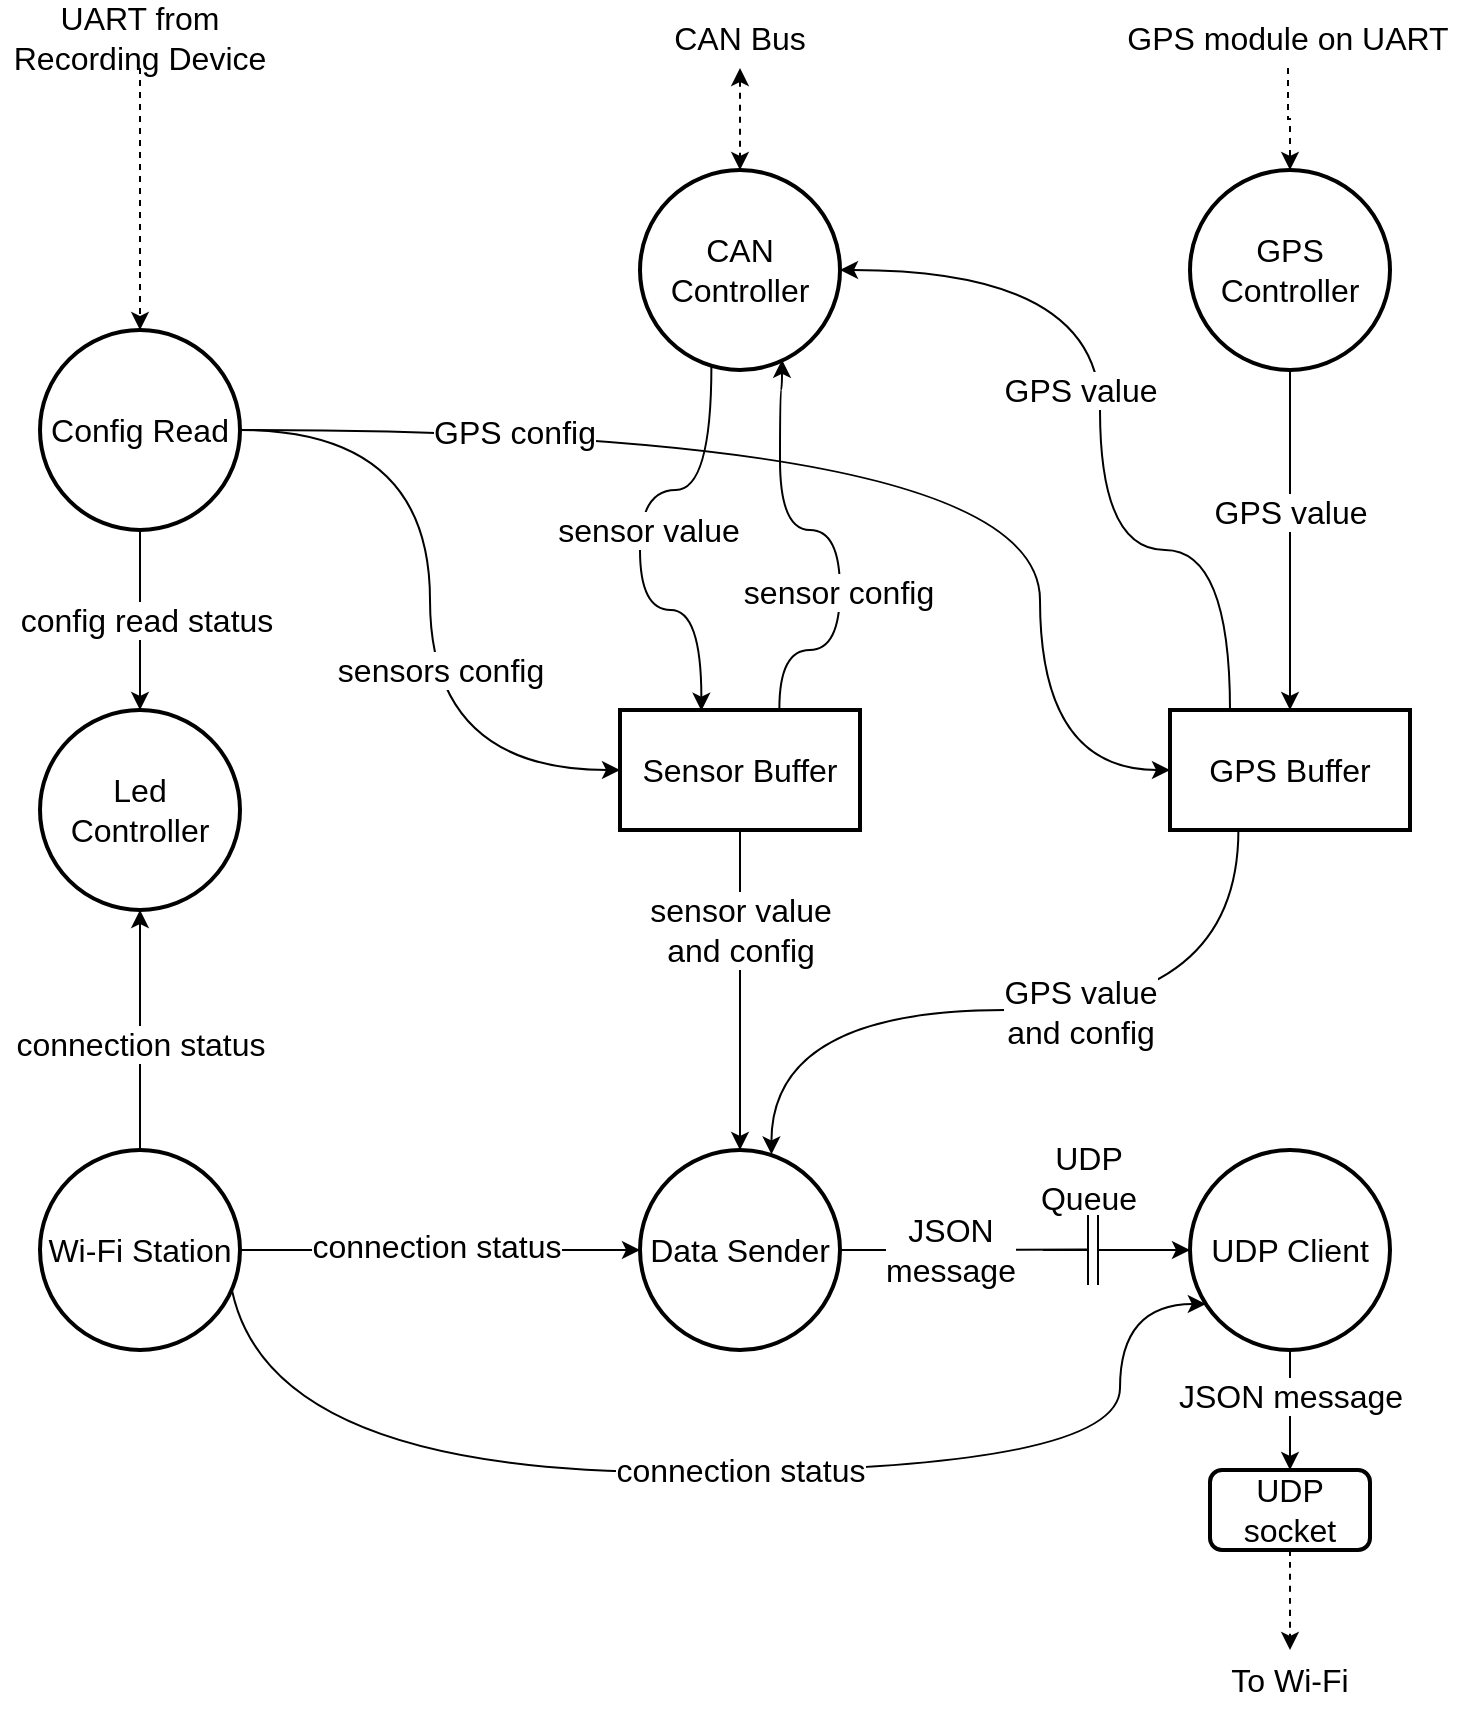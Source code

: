<mxfile version="24.4.8" type="device">
  <diagram name="Page-1" id="UkZakgkxVfaRzY_e0Qgx">
    <mxGraphModel dx="2901" dy="2303" grid="1" gridSize="10" guides="1" tooltips="1" connect="1" arrows="1" fold="1" page="1" pageScale="1" pageWidth="827" pageHeight="1169" math="0" shadow="0">
      <root>
        <mxCell id="0" />
        <mxCell id="1" parent="0" />
        <mxCell id="wx2IsFiNLdJEC1_0_Fzh-17" style="edgeStyle=orthogonalEdgeStyle;curved=1;rounded=0;orthogonalLoop=1;jettySize=auto;html=1;exitX=0.357;exitY=0.979;exitDx=0;exitDy=0;fontSize=16;entryX=0.339;entryY=0.006;entryDx=0;entryDy=0;entryPerimeter=0;exitPerimeter=0;" parent="1" source="wx2IsFiNLdJEC1_0_Fzh-1" target="wx2IsFiNLdJEC1_0_Fzh-3" edge="1">
          <mxGeometry relative="1" as="geometry">
            <Array as="points">
              <mxPoint x="146" y="210" />
              <mxPoint x="110" y="210" />
              <mxPoint x="110" y="270" />
              <mxPoint x="141" y="270" />
            </Array>
          </mxGeometry>
        </mxCell>
        <mxCell id="_fKOTV1flWUuNdezQBx0-19" value="sensor value" style="edgeLabel;html=1;align=center;verticalAlign=middle;resizable=0;points=[];fontSize=16;" parent="wx2IsFiNLdJEC1_0_Fzh-17" vertex="1" connectable="0">
          <mxGeometry x="-0.038" relative="1" as="geometry">
            <mxPoint x="4" y="3" as="offset" />
          </mxGeometry>
        </mxCell>
        <mxCell id="wx2IsFiNLdJEC1_0_Fzh-1" value="CAN Controller" style="ellipse;whiteSpace=wrap;html=1;aspect=fixed;strokeWidth=2;fontSize=16;" parent="1" vertex="1">
          <mxGeometry x="110" y="50" width="100" height="100" as="geometry" />
        </mxCell>
        <mxCell id="_fKOTV1flWUuNdezQBx0-33" style="edgeStyle=orthogonalEdgeStyle;rounded=0;orthogonalLoop=1;jettySize=auto;html=1;entryX=0.5;entryY=0;entryDx=0;entryDy=0;fontSize=16;exitX=0.5;exitY=1;exitDx=0;exitDy=0;" parent="1" source="_fKOTV1flWUuNdezQBx0-70" target="wx2IsFiNLdJEC1_0_Fzh-4" edge="1">
          <mxGeometry relative="1" as="geometry">
            <mxPoint x="437.5" y="140.0" as="sourcePoint" />
          </mxGeometry>
        </mxCell>
        <mxCell id="_fKOTV1flWUuNdezQBx0-34" value="GPS value" style="edgeLabel;html=1;align=center;verticalAlign=middle;resizable=0;points=[];fontSize=16;" parent="_fKOTV1flWUuNdezQBx0-33" vertex="1" connectable="0">
          <mxGeometry x="-0.21" relative="1" as="geometry">
            <mxPoint y="4" as="offset" />
          </mxGeometry>
        </mxCell>
        <mxCell id="_fKOTV1flWUuNdezQBx0-21" style="edgeStyle=orthogonalEdgeStyle;rounded=0;orthogonalLoop=1;jettySize=auto;html=1;exitX=0.664;exitY=-0.011;exitDx=0;exitDy=0;entryX=0.71;entryY=0.949;entryDx=0;entryDy=0;entryPerimeter=0;exitPerimeter=0;curved=1;fontSize=16;" parent="1" source="wx2IsFiNLdJEC1_0_Fzh-3" target="wx2IsFiNLdJEC1_0_Fzh-1" edge="1">
          <mxGeometry relative="1" as="geometry">
            <Array as="points">
              <mxPoint x="180" y="290" />
              <mxPoint x="210" y="290" />
              <mxPoint x="210" y="230" />
              <mxPoint x="180" y="230" />
              <mxPoint x="180" y="160" />
              <mxPoint x="181" y="160" />
            </Array>
          </mxGeometry>
        </mxCell>
        <mxCell id="_fKOTV1flWUuNdezQBx0-22" value="sensor config" style="edgeLabel;html=1;align=center;verticalAlign=middle;resizable=0;points=[];fontSize=16;" parent="_fKOTV1flWUuNdezQBx0-21" vertex="1" connectable="0">
          <mxGeometry x="0.024" relative="1" as="geometry">
            <mxPoint y="31" as="offset" />
          </mxGeometry>
        </mxCell>
        <mxCell id="wx2IsFiNLdJEC1_0_Fzh-3" value="Sensor Buffer" style="rounded=0;whiteSpace=wrap;html=1;strokeWidth=2;fontSize=16;" parent="1" vertex="1">
          <mxGeometry x="100" y="320" width="120" height="60" as="geometry" />
        </mxCell>
        <mxCell id="wx2IsFiNLdJEC1_0_Fzh-11" style="edgeStyle=orthogonalEdgeStyle;curved=1;rounded=0;orthogonalLoop=1;jettySize=auto;html=1;exitX=0.285;exitY=1;exitDx=0;exitDy=0;exitPerimeter=0;fontSize=16;entryX=0.657;entryY=0.022;entryDx=0;entryDy=0;entryPerimeter=0;" parent="1" source="wx2IsFiNLdJEC1_0_Fzh-4" target="wx2IsFiNLdJEC1_0_Fzh-5" edge="1">
          <mxGeometry relative="1" as="geometry">
            <Array as="points">
              <mxPoint x="409" y="470" />
              <mxPoint x="176" y="470" />
            </Array>
            <mxPoint x="176" y="580" as="targetPoint" />
          </mxGeometry>
        </mxCell>
        <mxCell id="RgCKy3tA1Ni8yVWZmENC-1" value="&lt;div style=&quot;font-size: 16px;&quot;&gt;GPS value &lt;br style=&quot;font-size: 16px;&quot;&gt;&lt;/div&gt;&lt;font style=&quot;font-size: 16px;&quot;&gt;and config&lt;/font&gt;" style="edgeLabel;html=1;align=center;verticalAlign=middle;resizable=0;points=[];" vertex="1" connectable="0" parent="wx2IsFiNLdJEC1_0_Fzh-11">
          <mxGeometry x="-0.146" y="1" relative="1" as="geometry">
            <mxPoint as="offset" />
          </mxGeometry>
        </mxCell>
        <mxCell id="wx2IsFiNLdJEC1_0_Fzh-4" value="GPS Buffer" style="rounded=0;whiteSpace=wrap;html=1;strokeWidth=2;fontSize=16;" parent="1" vertex="1">
          <mxGeometry x="375" y="320" width="120" height="60" as="geometry" />
        </mxCell>
        <mxCell id="_fKOTV1flWUuNdezQBx0-75" style="edgeStyle=orthogonalEdgeStyle;rounded=0;orthogonalLoop=1;jettySize=auto;html=1;exitX=1;exitY=0.5;exitDx=0;exitDy=0;entryX=0.444;entryY=0.494;entryDx=0;entryDy=0;entryPerimeter=0;endArrow=none;endFill=0;" parent="1" source="wx2IsFiNLdJEC1_0_Fzh-5" target="wx2IsFiNLdJEC1_0_Fzh-15" edge="1">
          <mxGeometry relative="1" as="geometry" />
        </mxCell>
        <mxCell id="wx2IsFiNLdJEC1_0_Fzh-5" value="Data Sender" style="ellipse;whiteSpace=wrap;html=1;aspect=fixed;strokeWidth=2;fontSize=16;" parent="1" vertex="1">
          <mxGeometry x="110" y="540" width="100" height="100" as="geometry" />
        </mxCell>
        <mxCell id="wx2IsFiNLdJEC1_0_Fzh-20" style="edgeStyle=orthogonalEdgeStyle;curved=1;rounded=0;orthogonalLoop=1;jettySize=auto;html=1;exitX=0.5;exitY=1;exitDx=0;exitDy=0;fontSize=16;" parent="1" source="wx2IsFiNLdJEC1_0_Fzh-7" target="wx2IsFiNLdJEC1_0_Fzh-19" edge="1">
          <mxGeometry relative="1" as="geometry">
            <mxPoint x="20.88" y="914.92" as="sourcePoint" />
          </mxGeometry>
        </mxCell>
        <mxCell id="_fKOTV1flWUuNdezQBx0-41" value="JSON message" style="edgeLabel;html=1;align=center;verticalAlign=middle;resizable=0;points=[];fontSize=16;" parent="wx2IsFiNLdJEC1_0_Fzh-20" vertex="1" connectable="0">
          <mxGeometry x="0.152" y="-5" relative="1" as="geometry">
            <mxPoint x="5" y="-12" as="offset" />
          </mxGeometry>
        </mxCell>
        <mxCell id="wx2IsFiNLdJEC1_0_Fzh-7" value="UDP Client" style="ellipse;whiteSpace=wrap;html=1;aspect=fixed;strokeWidth=2;fontSize=16;" parent="1" vertex="1">
          <mxGeometry x="385" y="540" width="100" height="100" as="geometry" />
        </mxCell>
        <mxCell id="wx2IsFiNLdJEC1_0_Fzh-10" value="" style="endArrow=classic;html=1;rounded=0;curved=1;exitX=0.5;exitY=1;exitDx=0;exitDy=0;entryX=0.5;entryY=0;entryDx=0;entryDy=0;fontSize=16;" parent="1" source="wx2IsFiNLdJEC1_0_Fzh-3" target="wx2IsFiNLdJEC1_0_Fzh-5" edge="1">
          <mxGeometry width="50" height="50" relative="1" as="geometry">
            <mxPoint x="290" y="560" as="sourcePoint" />
            <mxPoint x="340" y="510" as="targetPoint" />
          </mxGeometry>
        </mxCell>
        <mxCell id="_fKOTV1flWUuNdezQBx0-23" value="&lt;div style=&quot;font-size: 16px;&quot;&gt;sensor value &lt;br style=&quot;font-size: 16px;&quot;&gt;&lt;/div&gt;&lt;div style=&quot;font-size: 16px;&quot;&gt;and config&lt;br style=&quot;font-size: 16px;&quot;&gt;&lt;/div&gt;" style="edgeLabel;html=1;align=center;verticalAlign=middle;resizable=0;points=[];fontSize=16;" parent="wx2IsFiNLdJEC1_0_Fzh-10" vertex="1" connectable="0">
          <mxGeometry x="-0.289" y="-1" relative="1" as="geometry">
            <mxPoint x="1" y="-7" as="offset" />
          </mxGeometry>
        </mxCell>
        <mxCell id="wx2IsFiNLdJEC1_0_Fzh-16" value="" style="edgeStyle=orthogonalEdgeStyle;curved=1;rounded=0;orthogonalLoop=1;jettySize=auto;html=1;fontSize=16;" parent="1" source="wx2IsFiNLdJEC1_0_Fzh-15" target="wx2IsFiNLdJEC1_0_Fzh-7" edge="1">
          <mxGeometry relative="1" as="geometry" />
        </mxCell>
        <mxCell id="_fKOTV1flWUuNdezQBx0-43" value="&lt;div&gt;JSON&lt;/div&gt;&lt;div&gt;message&lt;/div&gt;" style="edgeLabel;html=1;align=center;verticalAlign=middle;resizable=0;points=[];fontSize=16;" parent="wx2IsFiNLdJEC1_0_Fzh-16" vertex="1" connectable="0">
          <mxGeometry x="-0.667" y="-1" relative="1" as="geometry">
            <mxPoint x="-106" y="-1" as="offset" />
          </mxGeometry>
        </mxCell>
        <mxCell id="wx2IsFiNLdJEC1_0_Fzh-15" value="" style="pointerEvents=1;verticalLabelPosition=bottom;shadow=0;dashed=0;align=center;html=1;verticalAlign=top;shape=mxgraph.electrical.capacitors.capacitor_1;direction=east;fontSize=16;" parent="1" vertex="1">
          <mxGeometry x="311.5" y="572.5" width="50" height="35" as="geometry" />
        </mxCell>
        <mxCell id="wx2IsFiNLdJEC1_0_Fzh-19" value="UDP socket" style="rounded=1;whiteSpace=wrap;html=1;strokeWidth=2;fontSize=16;" parent="1" vertex="1">
          <mxGeometry x="395" y="700" width="80" height="40" as="geometry" />
        </mxCell>
        <mxCell id="wx2IsFiNLdJEC1_0_Fzh-21" value="UDP Queue" style="text;strokeColor=none;align=center;fillColor=none;html=1;verticalAlign=middle;whiteSpace=wrap;rounded=0;fontSize=16;" parent="1" vertex="1">
          <mxGeometry x="298.25" y="539" width="72.5" height="30" as="geometry" />
        </mxCell>
        <mxCell id="_fKOTV1flWUuNdezQBx0-9" style="edgeStyle=orthogonalEdgeStyle;rounded=0;orthogonalLoop=1;jettySize=auto;html=1;exitX=0.5;exitY=1;exitDx=0;exitDy=0;entryX=0.5;entryY=0;entryDx=0;entryDy=0;fontSize=16;dashed=1;startArrow=classic;startFill=1;" parent="1" source="_fKOTV1flWUuNdezQBx0-3" target="wx2IsFiNLdJEC1_0_Fzh-1" edge="1">
          <mxGeometry relative="1" as="geometry" />
        </mxCell>
        <mxCell id="_fKOTV1flWUuNdezQBx0-3" value="CAN Bus" style="text;html=1;strokeColor=none;fillColor=none;align=center;verticalAlign=middle;whiteSpace=wrap;rounded=0;fontSize=16;" parent="1" vertex="1">
          <mxGeometry x="110" y="-31" width="100" height="30" as="geometry" />
        </mxCell>
        <mxCell id="_fKOTV1flWUuNdezQBx0-4" value="To Wi-Fi" style="text;html=1;strokeColor=none;fillColor=none;align=center;verticalAlign=middle;whiteSpace=wrap;rounded=0;fontSize=16;" parent="1" vertex="1">
          <mxGeometry x="385" y="790" width="100" height="30" as="geometry" />
        </mxCell>
        <mxCell id="_fKOTV1flWUuNdezQBx0-5" value="" style="endArrow=classic;html=1;rounded=0;curved=1;exitX=0.5;exitY=1;exitDx=0;exitDy=0;fontSize=16;dashed=1;entryX=0.5;entryY=0;entryDx=0;entryDy=0;" parent="1" source="wx2IsFiNLdJEC1_0_Fzh-19" target="_fKOTV1flWUuNdezQBx0-4" edge="1">
          <mxGeometry width="50" height="50" relative="1" as="geometry">
            <mxPoint x="420" y="570" as="sourcePoint" />
            <mxPoint x="-290" y="770" as="targetPoint" />
          </mxGeometry>
        </mxCell>
        <mxCell id="_fKOTV1flWUuNdezQBx0-71" style="edgeStyle=orthogonalEdgeStyle;rounded=0;orthogonalLoop=1;jettySize=auto;html=1;exitX=0.5;exitY=1;exitDx=0;exitDy=0;entryX=0.5;entryY=0;entryDx=0;entryDy=0;dashed=1;" parent="1" source="_fKOTV1flWUuNdezQBx0-12" target="_fKOTV1flWUuNdezQBx0-70" edge="1">
          <mxGeometry relative="1" as="geometry" />
        </mxCell>
        <mxCell id="_fKOTV1flWUuNdezQBx0-12" value="GPS module on UART" style="text;html=1;strokeColor=none;fillColor=none;align=center;verticalAlign=middle;whiteSpace=wrap;rounded=0;fontSize=16;" parent="1" vertex="1">
          <mxGeometry x="344" y="-31" width="180" height="30" as="geometry" />
        </mxCell>
        <mxCell id="_fKOTV1flWUuNdezQBx0-16" style="edgeStyle=orthogonalEdgeStyle;rounded=0;orthogonalLoop=1;jettySize=auto;html=1;entryX=0;entryY=0.5;entryDx=0;entryDy=0;curved=1;exitX=1;exitY=0.5;exitDx=0;exitDy=0;fontSize=16;" parent="1" source="_fKOTV1flWUuNdezQBx0-15" target="wx2IsFiNLdJEC1_0_Fzh-5" edge="1">
          <mxGeometry relative="1" as="geometry">
            <mxPoint x="-30" y="720" as="sourcePoint" />
          </mxGeometry>
        </mxCell>
        <mxCell id="_fKOTV1flWUuNdezQBx0-39" value="connection status" style="edgeLabel;html=1;align=center;verticalAlign=middle;resizable=0;points=[];fontSize=16;" parent="_fKOTV1flWUuNdezQBx0-16" vertex="1" connectable="0">
          <mxGeometry x="-0.132" y="6" relative="1" as="geometry">
            <mxPoint x="11" y="4" as="offset" />
          </mxGeometry>
        </mxCell>
        <mxCell id="_fKOTV1flWUuNdezQBx0-17" style="edgeStyle=orthogonalEdgeStyle;rounded=0;orthogonalLoop=1;jettySize=auto;html=1;exitX=0.986;exitY=0.586;exitDx=0;exitDy=0;curved=1;fontSize=16;exitPerimeter=0;" parent="1" target="wx2IsFiNLdJEC1_0_Fzh-7" edge="1">
          <mxGeometry relative="1" as="geometry">
            <mxPoint x="-96.04" y="590.0" as="sourcePoint" />
            <mxPoint x="400" y="617" as="targetPoint" />
            <Array as="points">
              <mxPoint x="-96" y="701" />
              <mxPoint x="350" y="701" />
              <mxPoint x="350" y="617" />
            </Array>
          </mxGeometry>
        </mxCell>
        <mxCell id="_fKOTV1flWUuNdezQBx0-40" value="connection status" style="edgeLabel;html=1;align=center;verticalAlign=middle;resizable=0;points=[];fontSize=16;" parent="_fKOTV1flWUuNdezQBx0-17" vertex="1" connectable="0">
          <mxGeometry x="-0.126" y="-2" relative="1" as="geometry">
            <mxPoint x="68" y="-3" as="offset" />
          </mxGeometry>
        </mxCell>
        <mxCell id="_fKOTV1flWUuNdezQBx0-50" style="edgeStyle=orthogonalEdgeStyle;rounded=0;orthogonalLoop=1;jettySize=auto;html=1;exitX=0.5;exitY=0;exitDx=0;exitDy=0;entryX=0.5;entryY=1;entryDx=0;entryDy=0;fontSize=16;" parent="1" source="_fKOTV1flWUuNdezQBx0-15" target="_fKOTV1flWUuNdezQBx0-47" edge="1">
          <mxGeometry relative="1" as="geometry" />
        </mxCell>
        <mxCell id="_fKOTV1flWUuNdezQBx0-51" value="connection status" style="edgeLabel;html=1;align=center;verticalAlign=middle;resizable=0;points=[];fontSize=16;" parent="_fKOTV1flWUuNdezQBx0-50" vertex="1" connectable="0">
          <mxGeometry x="0.166" y="1" relative="1" as="geometry">
            <mxPoint x="1" y="17" as="offset" />
          </mxGeometry>
        </mxCell>
        <mxCell id="_fKOTV1flWUuNdezQBx0-15" value="Wi-Fi Station" style="ellipse;whiteSpace=wrap;html=1;aspect=fixed;strokeWidth=2;fontSize=16;" parent="1" vertex="1">
          <mxGeometry x="-190" y="540" width="100" height="100" as="geometry" />
        </mxCell>
        <mxCell id="_fKOTV1flWUuNdezQBx0-52" style="edgeStyle=orthogonalEdgeStyle;rounded=0;orthogonalLoop=1;jettySize=auto;html=1;exitX=0.5;exitY=1;exitDx=0;exitDy=0;entryX=0.5;entryY=0;entryDx=0;entryDy=0;fontSize=16;" parent="1" source="_fKOTV1flWUuNdezQBx0-44" target="_fKOTV1flWUuNdezQBx0-47" edge="1">
          <mxGeometry relative="1" as="geometry" />
        </mxCell>
        <mxCell id="_fKOTV1flWUuNdezQBx0-53" value="config read status" style="edgeLabel;html=1;align=center;verticalAlign=middle;resizable=0;points=[];fontSize=16;" parent="_fKOTV1flWUuNdezQBx0-52" vertex="1" connectable="0">
          <mxGeometry x="0.025" y="3" relative="1" as="geometry">
            <mxPoint y="-1" as="offset" />
          </mxGeometry>
        </mxCell>
        <mxCell id="_fKOTV1flWUuNdezQBx0-61" style="edgeStyle=orthogonalEdgeStyle;rounded=0;orthogonalLoop=1;jettySize=auto;html=1;exitX=1;exitY=0.5;exitDx=0;exitDy=0;entryX=0;entryY=0.5;entryDx=0;entryDy=0;curved=1;fontSize=16;" parent="1" source="_fKOTV1flWUuNdezQBx0-44" target="wx2IsFiNLdJEC1_0_Fzh-3" edge="1">
          <mxGeometry relative="1" as="geometry" />
        </mxCell>
        <mxCell id="_fKOTV1flWUuNdezQBx0-63" value="sensors config" style="edgeLabel;html=1;align=center;verticalAlign=middle;resizable=0;points=[];fontSize=16;" parent="_fKOTV1flWUuNdezQBx0-61" vertex="1" connectable="0">
          <mxGeometry x="0.162" y="18" relative="1" as="geometry">
            <mxPoint x="-13" y="6" as="offset" />
          </mxGeometry>
        </mxCell>
        <mxCell id="_fKOTV1flWUuNdezQBx0-62" style="edgeStyle=orthogonalEdgeStyle;rounded=0;orthogonalLoop=1;jettySize=auto;html=1;exitX=1;exitY=0.5;exitDx=0;exitDy=0;entryX=0;entryY=0.5;entryDx=0;entryDy=0;curved=1;fontSize=16;" parent="1" source="_fKOTV1flWUuNdezQBx0-44" target="wx2IsFiNLdJEC1_0_Fzh-4" edge="1">
          <mxGeometry relative="1" as="geometry">
            <Array as="points">
              <mxPoint x="310" y="180" />
              <mxPoint x="310" y="350" />
            </Array>
          </mxGeometry>
        </mxCell>
        <mxCell id="_fKOTV1flWUuNdezQBx0-64" value="GPS config" style="edgeLabel;html=1;align=center;verticalAlign=middle;resizable=0;points=[];fontSize=16;" parent="_fKOTV1flWUuNdezQBx0-62" vertex="1" connectable="0">
          <mxGeometry x="0.444" y="-8" relative="1" as="geometry">
            <mxPoint x="-255" y="-58" as="offset" />
          </mxGeometry>
        </mxCell>
        <mxCell id="_fKOTV1flWUuNdezQBx0-44" value="Config Read" style="ellipse;whiteSpace=wrap;html=1;aspect=fixed;strokeWidth=2;fontSize=16;" parent="1" vertex="1">
          <mxGeometry x="-190" y="130" width="100" height="100" as="geometry" />
        </mxCell>
        <mxCell id="_fKOTV1flWUuNdezQBx0-47" value="Led Controller" style="ellipse;whiteSpace=wrap;html=1;aspect=fixed;strokeWidth=2;fontSize=16;" parent="1" vertex="1">
          <mxGeometry x="-190" y="320" width="100" height="100" as="geometry" />
        </mxCell>
        <mxCell id="_fKOTV1flWUuNdezQBx0-66" style="edgeStyle=orthogonalEdgeStyle;rounded=0;orthogonalLoop=1;jettySize=auto;html=1;exitX=0.5;exitY=1;exitDx=0;exitDy=0;entryX=0.5;entryY=0;entryDx=0;entryDy=0;dashed=1;fontSize=16;" parent="1" source="_fKOTV1flWUuNdezQBx0-65" target="_fKOTV1flWUuNdezQBx0-44" edge="1">
          <mxGeometry relative="1" as="geometry" />
        </mxCell>
        <mxCell id="_fKOTV1flWUuNdezQBx0-65" value="UART from Recording Device" style="text;html=1;strokeColor=none;fillColor=none;align=center;verticalAlign=middle;whiteSpace=wrap;rounded=0;fontSize=16;" parent="1" vertex="1">
          <mxGeometry x="-210" y="-31" width="140" height="30" as="geometry" />
        </mxCell>
        <mxCell id="_fKOTV1flWUuNdezQBx0-70" value="GPS Controller" style="ellipse;whiteSpace=wrap;html=1;aspect=fixed;strokeWidth=2;fontSize=16;" parent="1" vertex="1">
          <mxGeometry x="385" y="50" width="100" height="100" as="geometry" />
        </mxCell>
        <mxCell id="RgCKy3tA1Ni8yVWZmENC-3" style="edgeStyle=orthogonalEdgeStyle;rounded=0;orthogonalLoop=1;jettySize=auto;html=1;entryX=1;entryY=0.5;entryDx=0;entryDy=0;fontSize=16;exitX=0.25;exitY=0;exitDx=0;exitDy=0;curved=1;" edge="1" parent="1" source="wx2IsFiNLdJEC1_0_Fzh-4" target="wx2IsFiNLdJEC1_0_Fzh-1">
          <mxGeometry relative="1" as="geometry">
            <mxPoint x="445" y="330" as="sourcePoint" />
            <mxPoint x="445" y="160" as="targetPoint" />
            <Array as="points">
              <mxPoint x="405" y="240" />
              <mxPoint x="340" y="240" />
              <mxPoint x="340" y="100" />
            </Array>
          </mxGeometry>
        </mxCell>
        <mxCell id="RgCKy3tA1Ni8yVWZmENC-4" value="GPS value" style="edgeLabel;html=1;align=center;verticalAlign=middle;resizable=0;points=[];fontSize=16;" vertex="1" connectable="0" parent="RgCKy3tA1Ni8yVWZmENC-3">
          <mxGeometry x="-0.21" relative="1" as="geometry">
            <mxPoint x="-10" y="-61" as="offset" />
          </mxGeometry>
        </mxCell>
      </root>
    </mxGraphModel>
  </diagram>
</mxfile>

